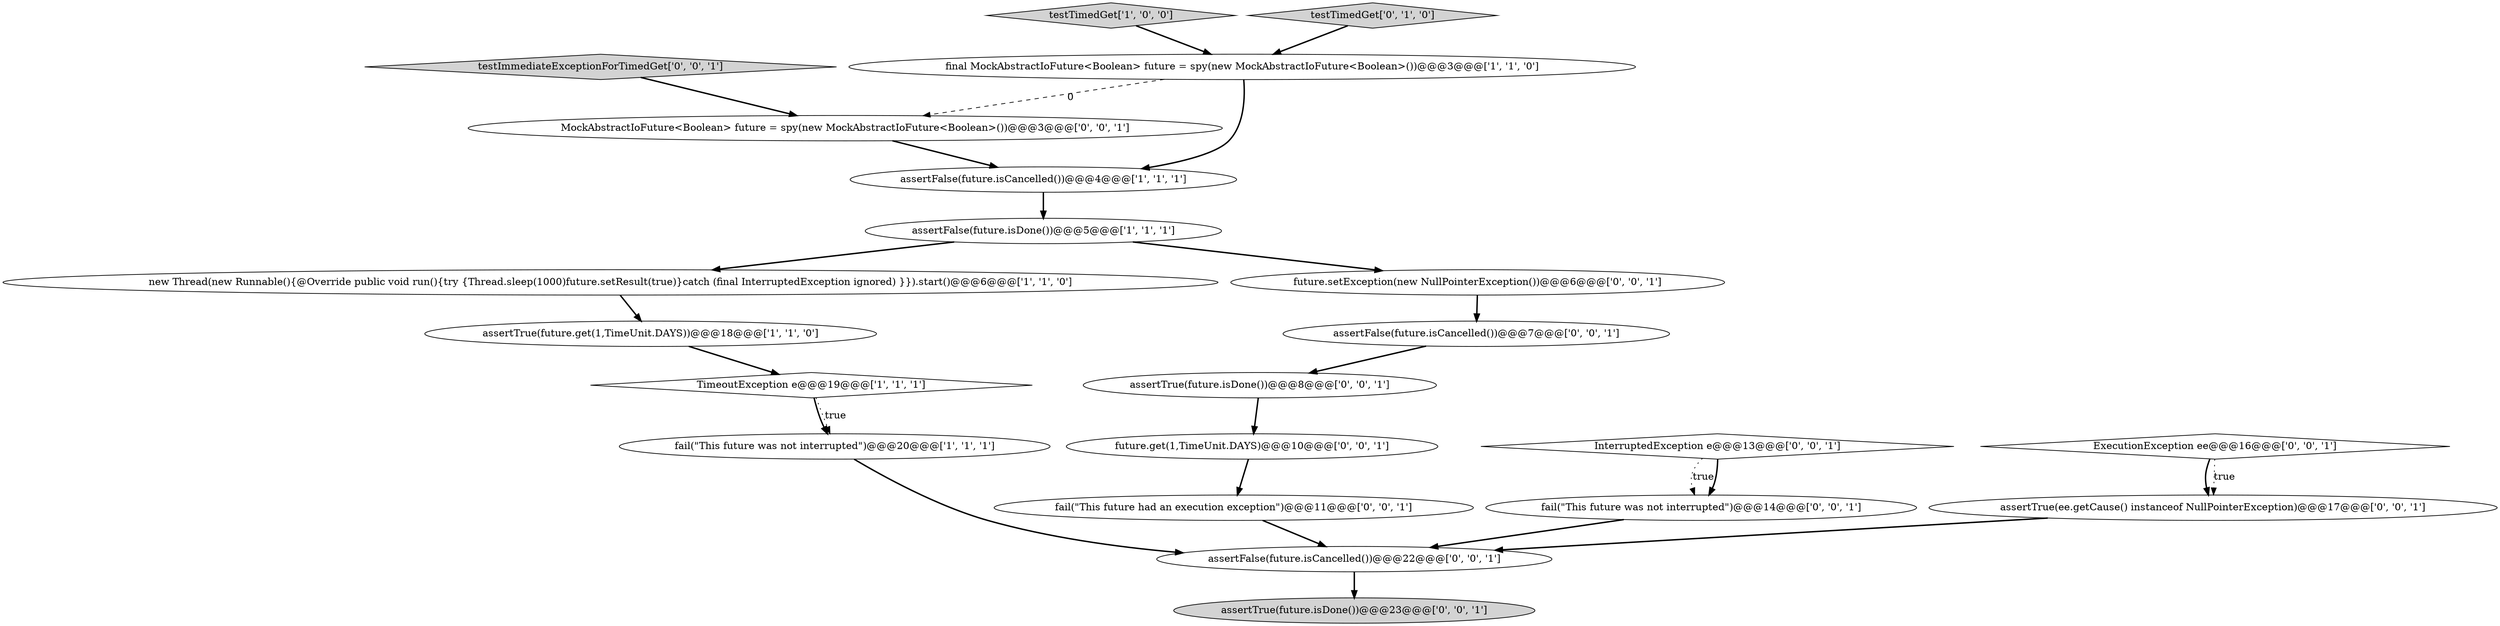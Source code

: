digraph {
5 [style = filled, label = "new Thread(new Runnable(){@Override public void run(){try {Thread.sleep(1000)future.setResult(true)}catch (final InterruptedException ignored) }}).start()@@@6@@@['1', '1', '0']", fillcolor = white, shape = ellipse image = "AAA0AAABBB1BBB"];
0 [style = filled, label = "TimeoutException e@@@19@@@['1', '1', '1']", fillcolor = white, shape = diamond image = "AAA0AAABBB1BBB"];
14 [style = filled, label = "assertTrue(future.isDone())@@@23@@@['0', '0', '1']", fillcolor = lightgray, shape = ellipse image = "AAA0AAABBB3BBB"];
20 [style = filled, label = "MockAbstractIoFuture<Boolean> future = spy(new MockAbstractIoFuture<Boolean>())@@@3@@@['0', '0', '1']", fillcolor = white, shape = ellipse image = "AAA0AAABBB3BBB"];
6 [style = filled, label = "testTimedGet['1', '0', '0']", fillcolor = lightgray, shape = diamond image = "AAA0AAABBB1BBB"];
1 [style = filled, label = "fail(\"This future was not interrupted\")@@@20@@@['1', '1', '1']", fillcolor = white, shape = ellipse image = "AAA0AAABBB1BBB"];
10 [style = filled, label = "testImmediateExceptionForTimedGet['0', '0', '1']", fillcolor = lightgray, shape = diamond image = "AAA0AAABBB3BBB"];
18 [style = filled, label = "InterruptedException e@@@13@@@['0', '0', '1']", fillcolor = white, shape = diamond image = "AAA0AAABBB3BBB"];
8 [style = filled, label = "testTimedGet['0', '1', '0']", fillcolor = lightgray, shape = diamond image = "AAA0AAABBB2BBB"];
19 [style = filled, label = "fail(\"This future had an execution exception\")@@@11@@@['0', '0', '1']", fillcolor = white, shape = ellipse image = "AAA0AAABBB3BBB"];
7 [style = filled, label = "assertTrue(future.get(1,TimeUnit.DAYS))@@@18@@@['1', '1', '0']", fillcolor = white, shape = ellipse image = "AAA0AAABBB1BBB"];
9 [style = filled, label = "future.setException(new NullPointerException())@@@6@@@['0', '0', '1']", fillcolor = white, shape = ellipse image = "AAA0AAABBB3BBB"];
12 [style = filled, label = "ExecutionException ee@@@16@@@['0', '0', '1']", fillcolor = white, shape = diamond image = "AAA0AAABBB3BBB"];
15 [style = filled, label = "assertFalse(future.isCancelled())@@@7@@@['0', '0', '1']", fillcolor = white, shape = ellipse image = "AAA0AAABBB3BBB"];
11 [style = filled, label = "assertFalse(future.isCancelled())@@@22@@@['0', '0', '1']", fillcolor = white, shape = ellipse image = "AAA0AAABBB3BBB"];
17 [style = filled, label = "future.get(1,TimeUnit.DAYS)@@@10@@@['0', '0', '1']", fillcolor = white, shape = ellipse image = "AAA0AAABBB3BBB"];
4 [style = filled, label = "assertFalse(future.isDone())@@@5@@@['1', '1', '1']", fillcolor = white, shape = ellipse image = "AAA0AAABBB1BBB"];
16 [style = filled, label = "fail(\"This future was not interrupted\")@@@14@@@['0', '0', '1']", fillcolor = white, shape = ellipse image = "AAA0AAABBB3BBB"];
13 [style = filled, label = "assertTrue(ee.getCause() instanceof NullPointerException)@@@17@@@['0', '0', '1']", fillcolor = white, shape = ellipse image = "AAA0AAABBB3BBB"];
21 [style = filled, label = "assertTrue(future.isDone())@@@8@@@['0', '0', '1']", fillcolor = white, shape = ellipse image = "AAA0AAABBB3BBB"];
2 [style = filled, label = "assertFalse(future.isCancelled())@@@4@@@['1', '1', '1']", fillcolor = white, shape = ellipse image = "AAA0AAABBB1BBB"];
3 [style = filled, label = "final MockAbstractIoFuture<Boolean> future = spy(new MockAbstractIoFuture<Boolean>())@@@3@@@['1', '1', '0']", fillcolor = white, shape = ellipse image = "AAA0AAABBB1BBB"];
4->9 [style = bold, label=""];
6->3 [style = bold, label=""];
10->20 [style = bold, label=""];
16->11 [style = bold, label=""];
11->14 [style = bold, label=""];
18->16 [style = dotted, label="true"];
15->21 [style = bold, label=""];
8->3 [style = bold, label=""];
19->11 [style = bold, label=""];
7->0 [style = bold, label=""];
2->4 [style = bold, label=""];
13->11 [style = bold, label=""];
17->19 [style = bold, label=""];
1->11 [style = bold, label=""];
20->2 [style = bold, label=""];
12->13 [style = bold, label=""];
12->13 [style = dotted, label="true"];
3->2 [style = bold, label=""];
9->15 [style = bold, label=""];
0->1 [style = bold, label=""];
3->20 [style = dashed, label="0"];
5->7 [style = bold, label=""];
4->5 [style = bold, label=""];
21->17 [style = bold, label=""];
0->1 [style = dotted, label="true"];
18->16 [style = bold, label=""];
}
